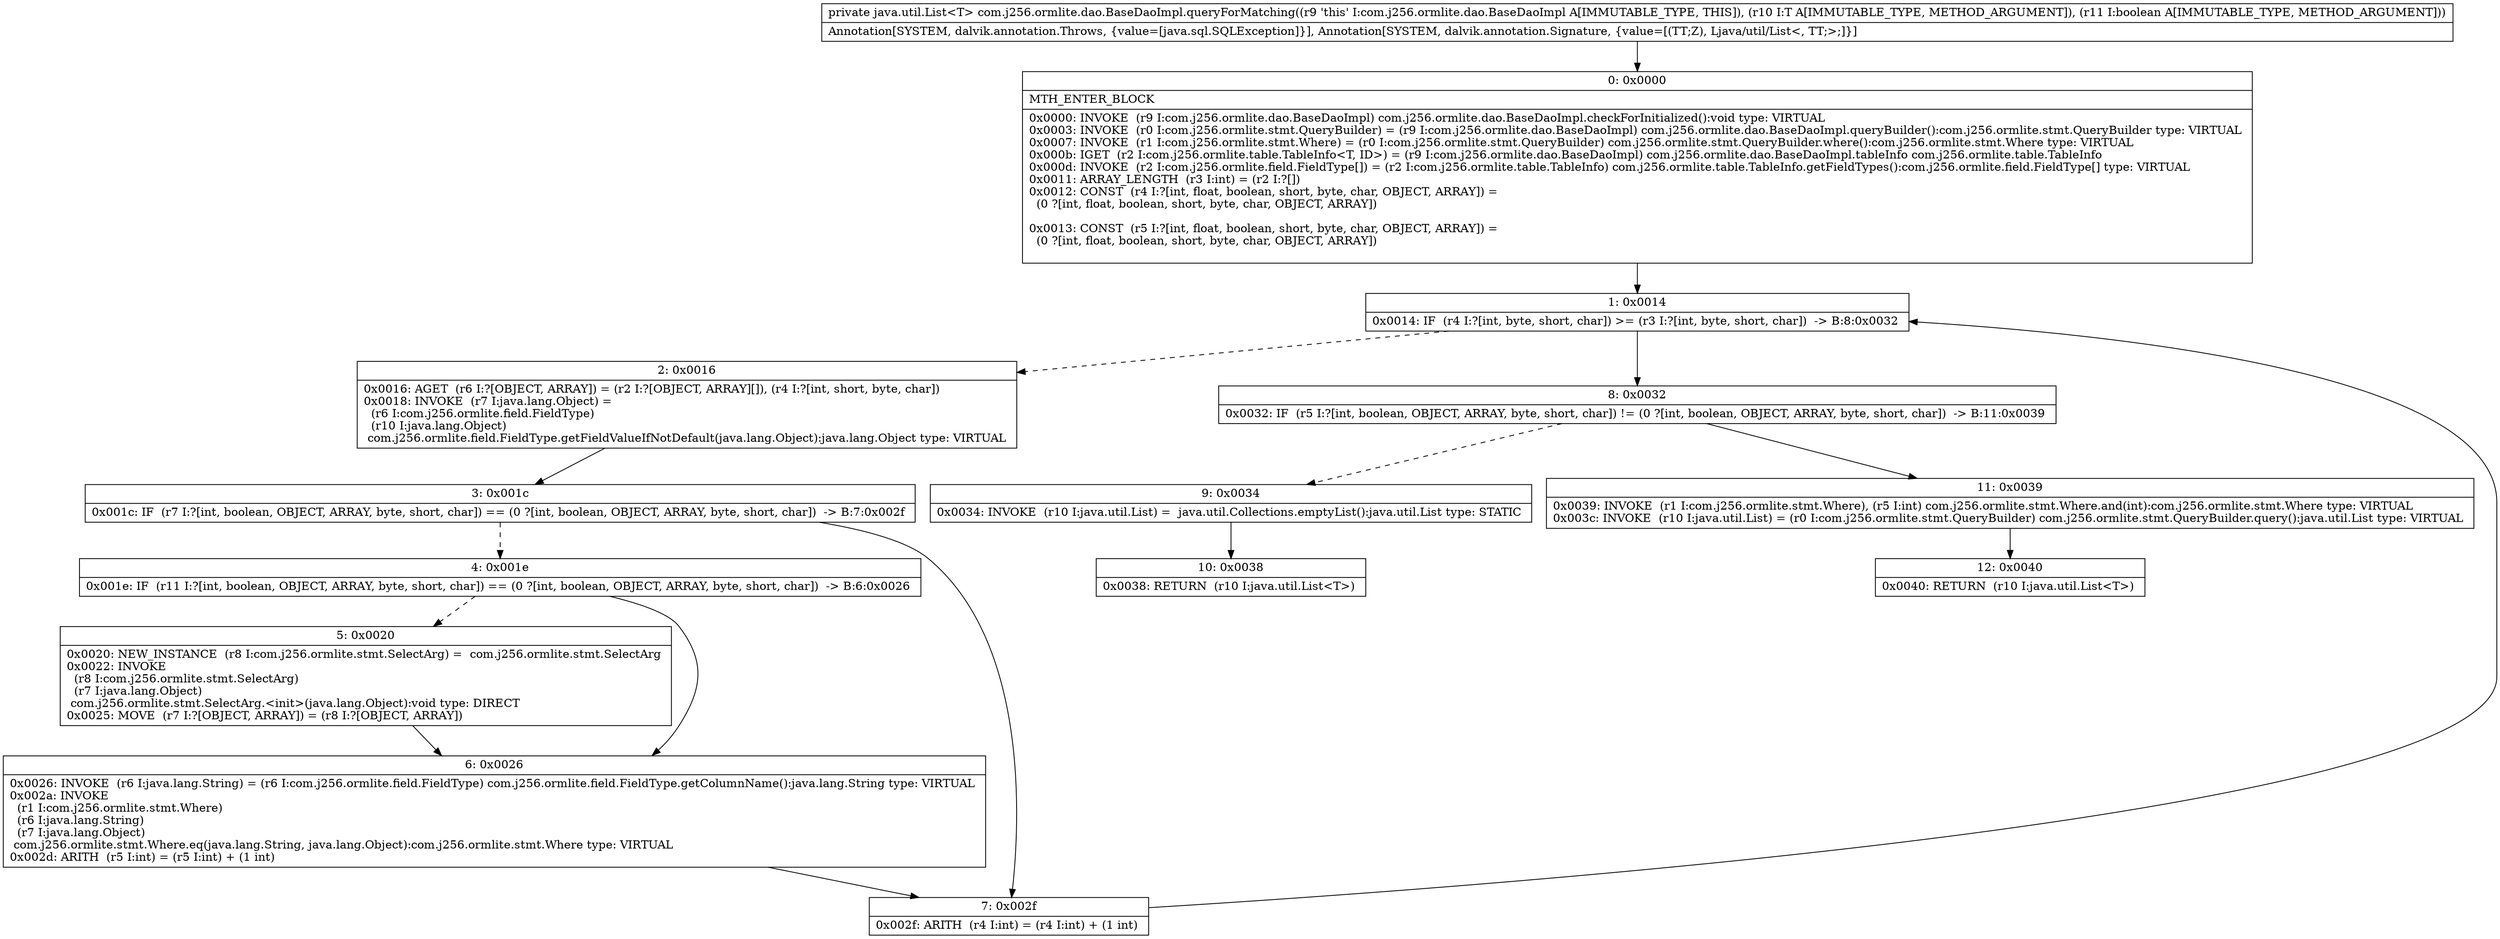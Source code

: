 digraph "CFG forcom.j256.ormlite.dao.BaseDaoImpl.queryForMatching(Ljava\/lang\/Object;Z)Ljava\/util\/List;" {
Node_0 [shape=record,label="{0\:\ 0x0000|MTH_ENTER_BLOCK\l|0x0000: INVOKE  (r9 I:com.j256.ormlite.dao.BaseDaoImpl) com.j256.ormlite.dao.BaseDaoImpl.checkForInitialized():void type: VIRTUAL \l0x0003: INVOKE  (r0 I:com.j256.ormlite.stmt.QueryBuilder) = (r9 I:com.j256.ormlite.dao.BaseDaoImpl) com.j256.ormlite.dao.BaseDaoImpl.queryBuilder():com.j256.ormlite.stmt.QueryBuilder type: VIRTUAL \l0x0007: INVOKE  (r1 I:com.j256.ormlite.stmt.Where) = (r0 I:com.j256.ormlite.stmt.QueryBuilder) com.j256.ormlite.stmt.QueryBuilder.where():com.j256.ormlite.stmt.Where type: VIRTUAL \l0x000b: IGET  (r2 I:com.j256.ormlite.table.TableInfo\<T, ID\>) = (r9 I:com.j256.ormlite.dao.BaseDaoImpl) com.j256.ormlite.dao.BaseDaoImpl.tableInfo com.j256.ormlite.table.TableInfo \l0x000d: INVOKE  (r2 I:com.j256.ormlite.field.FieldType[]) = (r2 I:com.j256.ormlite.table.TableInfo) com.j256.ormlite.table.TableInfo.getFieldTypes():com.j256.ormlite.field.FieldType[] type: VIRTUAL \l0x0011: ARRAY_LENGTH  (r3 I:int) = (r2 I:?[]) \l0x0012: CONST  (r4 I:?[int, float, boolean, short, byte, char, OBJECT, ARRAY]) = \l  (0 ?[int, float, boolean, short, byte, char, OBJECT, ARRAY])\l \l0x0013: CONST  (r5 I:?[int, float, boolean, short, byte, char, OBJECT, ARRAY]) = \l  (0 ?[int, float, boolean, short, byte, char, OBJECT, ARRAY])\l \l}"];
Node_1 [shape=record,label="{1\:\ 0x0014|0x0014: IF  (r4 I:?[int, byte, short, char]) \>= (r3 I:?[int, byte, short, char])  \-\> B:8:0x0032 \l}"];
Node_2 [shape=record,label="{2\:\ 0x0016|0x0016: AGET  (r6 I:?[OBJECT, ARRAY]) = (r2 I:?[OBJECT, ARRAY][]), (r4 I:?[int, short, byte, char]) \l0x0018: INVOKE  (r7 I:java.lang.Object) = \l  (r6 I:com.j256.ormlite.field.FieldType)\l  (r10 I:java.lang.Object)\l com.j256.ormlite.field.FieldType.getFieldValueIfNotDefault(java.lang.Object):java.lang.Object type: VIRTUAL \l}"];
Node_3 [shape=record,label="{3\:\ 0x001c|0x001c: IF  (r7 I:?[int, boolean, OBJECT, ARRAY, byte, short, char]) == (0 ?[int, boolean, OBJECT, ARRAY, byte, short, char])  \-\> B:7:0x002f \l}"];
Node_4 [shape=record,label="{4\:\ 0x001e|0x001e: IF  (r11 I:?[int, boolean, OBJECT, ARRAY, byte, short, char]) == (0 ?[int, boolean, OBJECT, ARRAY, byte, short, char])  \-\> B:6:0x0026 \l}"];
Node_5 [shape=record,label="{5\:\ 0x0020|0x0020: NEW_INSTANCE  (r8 I:com.j256.ormlite.stmt.SelectArg) =  com.j256.ormlite.stmt.SelectArg \l0x0022: INVOKE  \l  (r8 I:com.j256.ormlite.stmt.SelectArg)\l  (r7 I:java.lang.Object)\l com.j256.ormlite.stmt.SelectArg.\<init\>(java.lang.Object):void type: DIRECT \l0x0025: MOVE  (r7 I:?[OBJECT, ARRAY]) = (r8 I:?[OBJECT, ARRAY]) \l}"];
Node_6 [shape=record,label="{6\:\ 0x0026|0x0026: INVOKE  (r6 I:java.lang.String) = (r6 I:com.j256.ormlite.field.FieldType) com.j256.ormlite.field.FieldType.getColumnName():java.lang.String type: VIRTUAL \l0x002a: INVOKE  \l  (r1 I:com.j256.ormlite.stmt.Where)\l  (r6 I:java.lang.String)\l  (r7 I:java.lang.Object)\l com.j256.ormlite.stmt.Where.eq(java.lang.String, java.lang.Object):com.j256.ormlite.stmt.Where type: VIRTUAL \l0x002d: ARITH  (r5 I:int) = (r5 I:int) + (1 int) \l}"];
Node_7 [shape=record,label="{7\:\ 0x002f|0x002f: ARITH  (r4 I:int) = (r4 I:int) + (1 int) \l}"];
Node_8 [shape=record,label="{8\:\ 0x0032|0x0032: IF  (r5 I:?[int, boolean, OBJECT, ARRAY, byte, short, char]) != (0 ?[int, boolean, OBJECT, ARRAY, byte, short, char])  \-\> B:11:0x0039 \l}"];
Node_9 [shape=record,label="{9\:\ 0x0034|0x0034: INVOKE  (r10 I:java.util.List) =  java.util.Collections.emptyList():java.util.List type: STATIC \l}"];
Node_10 [shape=record,label="{10\:\ 0x0038|0x0038: RETURN  (r10 I:java.util.List\<T\>) \l}"];
Node_11 [shape=record,label="{11\:\ 0x0039|0x0039: INVOKE  (r1 I:com.j256.ormlite.stmt.Where), (r5 I:int) com.j256.ormlite.stmt.Where.and(int):com.j256.ormlite.stmt.Where type: VIRTUAL \l0x003c: INVOKE  (r10 I:java.util.List) = (r0 I:com.j256.ormlite.stmt.QueryBuilder) com.j256.ormlite.stmt.QueryBuilder.query():java.util.List type: VIRTUAL \l}"];
Node_12 [shape=record,label="{12\:\ 0x0040|0x0040: RETURN  (r10 I:java.util.List\<T\>) \l}"];
MethodNode[shape=record,label="{private java.util.List\<T\> com.j256.ormlite.dao.BaseDaoImpl.queryForMatching((r9 'this' I:com.j256.ormlite.dao.BaseDaoImpl A[IMMUTABLE_TYPE, THIS]), (r10 I:T A[IMMUTABLE_TYPE, METHOD_ARGUMENT]), (r11 I:boolean A[IMMUTABLE_TYPE, METHOD_ARGUMENT]))  | Annotation[SYSTEM, dalvik.annotation.Throws, \{value=[java.sql.SQLException]\}], Annotation[SYSTEM, dalvik.annotation.Signature, \{value=[(TT;Z), Ljava\/util\/List\<, TT;\>;]\}]\l}"];
MethodNode -> Node_0;
Node_0 -> Node_1;
Node_1 -> Node_2[style=dashed];
Node_1 -> Node_8;
Node_2 -> Node_3;
Node_3 -> Node_4[style=dashed];
Node_3 -> Node_7;
Node_4 -> Node_5[style=dashed];
Node_4 -> Node_6;
Node_5 -> Node_6;
Node_6 -> Node_7;
Node_7 -> Node_1;
Node_8 -> Node_9[style=dashed];
Node_8 -> Node_11;
Node_9 -> Node_10;
Node_11 -> Node_12;
}

